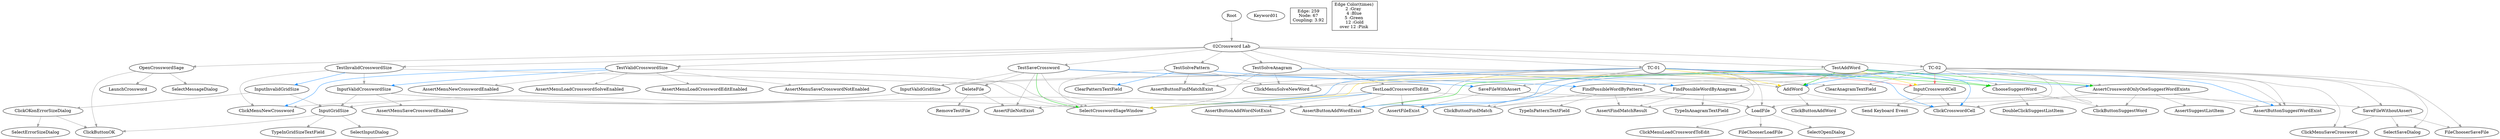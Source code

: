 // TestCases
digraph {
	AssertFileExist
	InputValidGridSize
	TestSaveCrossword
	SelectMessageDialog
	InputValidCrosswordSize
	ClickButtonOK
	RemoveTestFile
	AddWord
	DoubleClickSuggestListItem
	FindPossibleWordByPattern
	ClickMenuSaveCrossword
	SaveFileWithoutAssert
	AssertSuggestListItem
	ClearAnagramTextField
	SelectSaveDialog
	LaunchCrossword
	SaveFileWithAssert
	AssertButtonAddWordNotExist
	ClickButtonFindMatch
	InputCrosswordCell
	AssertButtonSuggestWordExist
	"02Crossword Lab"
	TestSolveAnagram
	FindPossibleWordByAnagram
	ClickButtonAddWord
	DeleteFile
	"Send Keyboard Event"
	ClickButtonSuggestWord
	AssertCrosswordOnlyOneSuggestWordExists
	ClickMenuNewCrossword
	TypeInAnagramTextField
	AssertFileNotExist
	AssertButtonAddWordExist
	AssertMenuLoadCrosswordSolveEnabled
	SelectErrorSizeDialog
	InputGridSize
	AssertFindMatchResult
	AssertButtonFindMatchExist
	ChooseSuggestWord
	TestInvalidCrosswordSize
	SelectCrosswordSageWindow
	LoadFile
	ClearPatternTextField
	OpenCrosswordSage
	TestValidCrosswordSize
	Root
	AssertMenuLoadCrosswordEditEnabled
	FileChooserSaveFile
	Keyword01
	SelectOpenDialog
	ClickMenuLoadCrosswordToEdit
	TestSolvePattern
	ClickCrosswordCell
	ClickOKonErrorSizeDialog
	TestLoadCrosswordToEdit
	ClickMenuSolveNewWord
	TestAddWord
	AssertMenuSaveCrosswordNotEnabled
	FileChooserLoadFile
	TypeInPatternTextField
	"TC-01"
	"TC-02"
	SelectInputDialog
	InputInvalidGridSize
	AssertMenuNewCrosswordEnabled
	TypeInGridSizeTextField
	AssertMenuSaveCrosswordEnabled
		TestAddWord -> ClickCrosswordCell [color="#1E90FF"]
		ClickOKonErrorSizeDialog -> ClickButtonOK [color="#9C9C9C"]
		TestAddWord -> AddWord [color="#00CD00"]
		TestLoadCrosswordToEdit -> AssertButtonAddWordExist [color="#9C9C9C"]
		TestLoadCrosswordToEdit -> AssertFileNotExist [color="#9C9C9C"]
		"TC-01" -> SaveFileWithAssert [color="#9C9C9C"]
		"TC-01" -> AddWord [color="#FFD700"]
		"TC-02" -> ChooseSuggestWord [color="#9C9C9C"]
		InputCrosswordCell -> "Send Keyboard Event" [color="#9C9C9C"]
		TestInvalidCrosswordSize -> SelectCrosswordSageWindow [color="#9C9C9C"]
		TestValidCrosswordSize -> SelectCrosswordSageWindow [color="#9C9C9C"]
		TestAddWord -> SelectCrosswordSageWindow [color="#9C9C9C"]
		TestLoadCrosswordToEdit -> AssertButtonAddWordNotExist [color="#9C9C9C"]
		"TC-01" -> ClickMenuSolveNewWord [color="#9C9C9C"]
		InputValidGridSize -> ClickMenuNewCrossword [color="#9C9C9C"]
		InputValidCrosswordSize -> AssertMenuSaveCrosswordEnabled [color="#9C9C9C"]
		"TC-02" -> ClickCrosswordCell [color="#9C9C9C"]
		InputInvalidGridSize -> ClickOKonErrorSizeDialog [color="#9C9C9C"]
		OpenCrosswordSage -> LaunchCrossword [color="#9C9C9C"]
		AddWord -> ClickButtonAddWord [color="#9C9C9C"]
		"02Crossword Lab" -> TestSolveAnagram [color="#9C9C9C"]
		"02Crossword Lab" -> "TC-02" [color="#9C9C9C"]
		TestAddWord -> ChooseSuggestWord [color="#00CD00"]
		"TC-02" -> SelectSaveDialog [color="#9C9C9C"]
		"TC-01" -> ChooseSuggestWord [color="#00CD00"]
		TestValidCrosswordSize -> InputValidCrosswordSize [color="#1E90FF"]
		"TC-02" -> AddWord [color="#1E90FF"]
		AssertCrosswordOnlyOneSuggestWordExists -> AssertButtonSuggestWordExist [color="#9C9C9C"]
		InputValidCrosswordSize -> InputGridSize [color="#9C9C9C"]
		SaveFileWithAssert -> AssertFileExist [color="#9C9C9C"]
		Root -> "02Crossword Lab" [color="#9C9C9C"]
		TestInvalidCrosswordSize -> ClickMenuNewCrossword [color="#9C9C9C"]
		"TC-02" -> AssertCrosswordOnlyOneSuggestWordExists [color="#9C9C9C"]
		TestSolveAnagram -> FindPossibleWordByAnagram [color="#1E90FF"]
		TestValidCrosswordSize -> AssertMenuNewCrosswordEnabled [color="#9C9C9C"]
		"TC-01" -> ClickCrosswordCell [color="#1E90FF"]
		"02Crossword Lab" -> "TC-01" [color="#9C9C9C"]
		"TC-01" -> AssertButtonSuggestWordExist [color="#1E90FF"]
		"TC-02" -> InputCrosswordCell [color="#FF6A6A"]
		"TC-02" -> SaveFileWithoutAssert [color="#9C9C9C"]
		TestAddWord -> AssertButtonSuggestWordExist [color="#9C9C9C"]
		"02Crossword Lab" -> TestSaveCrossword [color="#9C9C9C"]
		LoadFile -> SelectOpenDialog [color="#9C9C9C"]
		TestValidCrosswordSize -> AssertMenuLoadCrosswordSolveEnabled [color="#9C9C9C"]
		InputInvalidGridSize -> InputGridSize [color="#9C9C9C"]
		"02Crossword Lab" -> OpenCrosswordSage [color="#9C9C9C"]
		OpenCrosswordSage -> SelectMessageDialog [color="#9C9C9C"]
		"TC-02" -> FindPossibleWordByAnagram [color="#9C9C9C"]
		FindPossibleWordByAnagram -> ClickButtonFindMatch [color="#9C9C9C"]
		"02Crossword Lab" -> TestAddWord [color="#9C9C9C"]
		TestAddWord -> InputCrosswordCell [color="#FFD700"]
		"TC-02" -> LoadFile [color="#9C9C9C"]
		ChooseSuggestWord -> DoubleClickSuggestListItem [color="#9C9C9C"]
		ClickOKonErrorSizeDialog -> SelectErrorSizeDialog [color="#9C9C9C"]
		TestSolveAnagram -> ClickMenuSolveNewWord [color="#9C9C9C"]
		"TC-01" -> SelectCrosswordSageWindow [color="#1E90FF"]
		TestSolvePattern -> ClearPatternTextField [color="#1E90FF"]
		TestSolvePattern -> SelectCrosswordSageWindow [color="#9C9C9C"]
		DeleteFile -> AssertFileNotExist [color="#9C9C9C"]
		TestSolvePattern -> ClickMenuSolveNewWord [color="#9C9C9C"]
		SaveFileWithoutAssert -> FileChooserSaveFile [color="#9C9C9C"]
		OpenCrosswordSage -> ClickButtonOK [color="#9C9C9C"]
		FindPossibleWordByPattern -> ClickButtonFindMatch [color="#9C9C9C"]
		FindPossibleWordByPattern -> AssertFindMatchResult [color="#9C9C9C"]
		SaveFileWithAssert -> SaveFileWithoutAssert [color="#9C9C9C"]
		"TC-01" -> LoadFile [color="#9C9C9C"]
		TestLoadCrosswordToEdit -> SelectCrosswordSageWindow [color="#1E90FF"]
		"TC-02" -> ClickMenuSolveNewWord [color="#9C9C9C"]
		FindPossibleWordByAnagram -> AssertFindMatchResult [color="#9C9C9C"]
		TestSaveCrossword -> AssertFileNotExist [color="#9C9C9C"]
		InputValidGridSize -> InputGridSize [color="#9C9C9C"]
		FindPossibleWordByPattern -> TypeInPatternTextField [color="#9C9C9C"]
		TestAddWord -> InputValidGridSize [color="#9C9C9C"]
		TestLoadCrosswordToEdit -> LoadFile [color="#9C9C9C"]
		"TC-01" -> InputCrosswordCell [color="#FF6A6A"]
		LoadFile -> FileChooserLoadFile [color="#9C9C9C"]
		TestInvalidCrosswordSize -> InputValidCrosswordSize [color="#9C9C9C"]
		InputGridSize -> TypeInGridSizeTextField [color="#9C9C9C"]
		"TC-02" -> AssertButtonAddWordExist [color="#1E90FF"]
		TestLoadCrosswordToEdit -> AssertFileExist [color="#9C9C9C"]
		TestSolveAnagram -> ClearAnagramTextField [color="#9C9C9C"]
		"TC-01" -> AssertButtonAddWordExist [color="#9C9C9C"]
		TestSaveCrossword -> SaveFileWithAssert [color="#1E90FF"]
		InputValidCrosswordSize -> AssertButtonAddWordExist [color="#9C9C9C"]
		TestAddWord -> AssertButtonAddWordExist [color="#00CD00"]
		InputGridSize -> SelectInputDialog [color="#9C9C9C"]
		TestSolveAnagram -> SelectCrosswordSageWindow [color="#9C9C9C"]
		"TC-02" -> SelectCrosswordSageWindow [color="#FFD700"]
		TestSaveCrossword -> DeleteFile [color="#9C9C9C"]
		TestSaveCrossword -> InputValidGridSize [color="#9C9C9C"]
		"02Crossword Lab" -> TestInvalidCrosswordSize [color="#9C9C9C"]
		TestValidCrosswordSize -> AssertMenuSaveCrosswordNotEnabled [color="#9C9C9C"]
		"TC-01" -> AssertButtonFindMatchExist [color="#9C9C9C"]
		TestValidCrosswordSize -> AssertMenuLoadCrosswordEditEnabled [color="#9C9C9C"]
		"02Crossword Lab" -> TestLoadCrosswordToEdit [color="#9C9C9C"]
		"TC-02" -> ClearAnagramTextField [color="#9C9C9C"]
		SaveFileWithoutAssert -> SelectSaveDialog [color="#9C9C9C"]
		"TC-01" -> InputValidGridSize [color="#9C9C9C"]
		AddWord -> ClickCrosswordCell [color="#9C9C9C"]
		AssertCrosswordOnlyOneSuggestWordExists -> ClickCrosswordCell [color="#9C9C9C"]
		TestSaveCrossword -> AddWord [color="#9C9C9C"]
		DeleteFile -> RemoveTestFile [color="#9C9C9C"]
		ChooseSuggestWord -> ClickButtonSuggestWord [color="#9C9C9C"]
		TestInvalidCrosswordSize -> InputInvalidGridSize [color="#1E90FF"]
		TestSaveCrossword -> SelectCrosswordSageWindow [color="#00CD00"]
		"TC-01" -> ClickButtonFindMatch [color="#9C9C9C"]
		InputGridSize -> ClickButtonOK [color="#9C9C9C"]
		"TC-01" -> AssertFindMatchResult [color="#9C9C9C"]
		"TC-02" -> AssertFileExist [color="#1E90FF"]
		TestValidCrosswordSize -> ClickMenuNewCrossword [color="#1E90FF"]
		SaveFileWithoutAssert -> ClickMenuSaveCrossword [color="#9C9C9C"]
		TestSaveCrossword -> AssertButtonAddWordExist [color="#9C9C9C"]
		InputValidCrosswordSize -> SelectCrosswordSageWindow [color="#9C9C9C"]
		"TC-02" -> AssertButtonSuggestWordExist [color="#9C9C9C"]
		AssertCrosswordOnlyOneSuggestWordExists -> AssertSuggestListItem [color="#9C9C9C"]
		InputCrosswordCell -> ClickCrosswordCell [color="#9C9C9C"]
		TestAddWord -> AssertCrosswordOnlyOneSuggestWordExists [color="#00CD00"]
		"TC-02" -> ClickMenuSaveCrossword [color="#9C9C9C"]
		FindPossibleWordByAnagram -> TypeInAnagramTextField [color="#9C9C9C"]
		"02Crossword Lab" -> TestValidCrosswordSize [color="#9C9C9C"]
		TestSolveAnagram -> AssertButtonFindMatchExist [color="#9C9C9C"]
		AssertCrosswordOnlyOneSuggestWordExists -> ClickButtonSuggestWord [color="#9C9C9C"]
		"TC-02" -> FileChooserSaveFile [color="#9C9C9C"]
		"02Crossword Lab" -> TestSolvePattern [color="#9C9C9C"]
		TestSolvePattern -> AssertButtonFindMatchExist [color="#9C9C9C"]
		"TC-01" -> AssertCrosswordOnlyOneSuggestWordExists [color="#1E90FF"]
		LoadFile -> ClickMenuLoadCrosswordToEdit [color="#9C9C9C"]
		TestSolvePattern -> FindPossibleWordByPattern [color="#1E90FF"]
		"TC-02" -> FindPossibleWordByPattern [color="#9C9C9C"]
	node [labeljust=l shape=box]
	"Edge: 259
Node: 67
Coupling: 3.92"
	"Edge Color(times) 
2 :Gray  
4 :Blue 
5 :Green 
12 :Gold
over 12 :Pink 
"
}